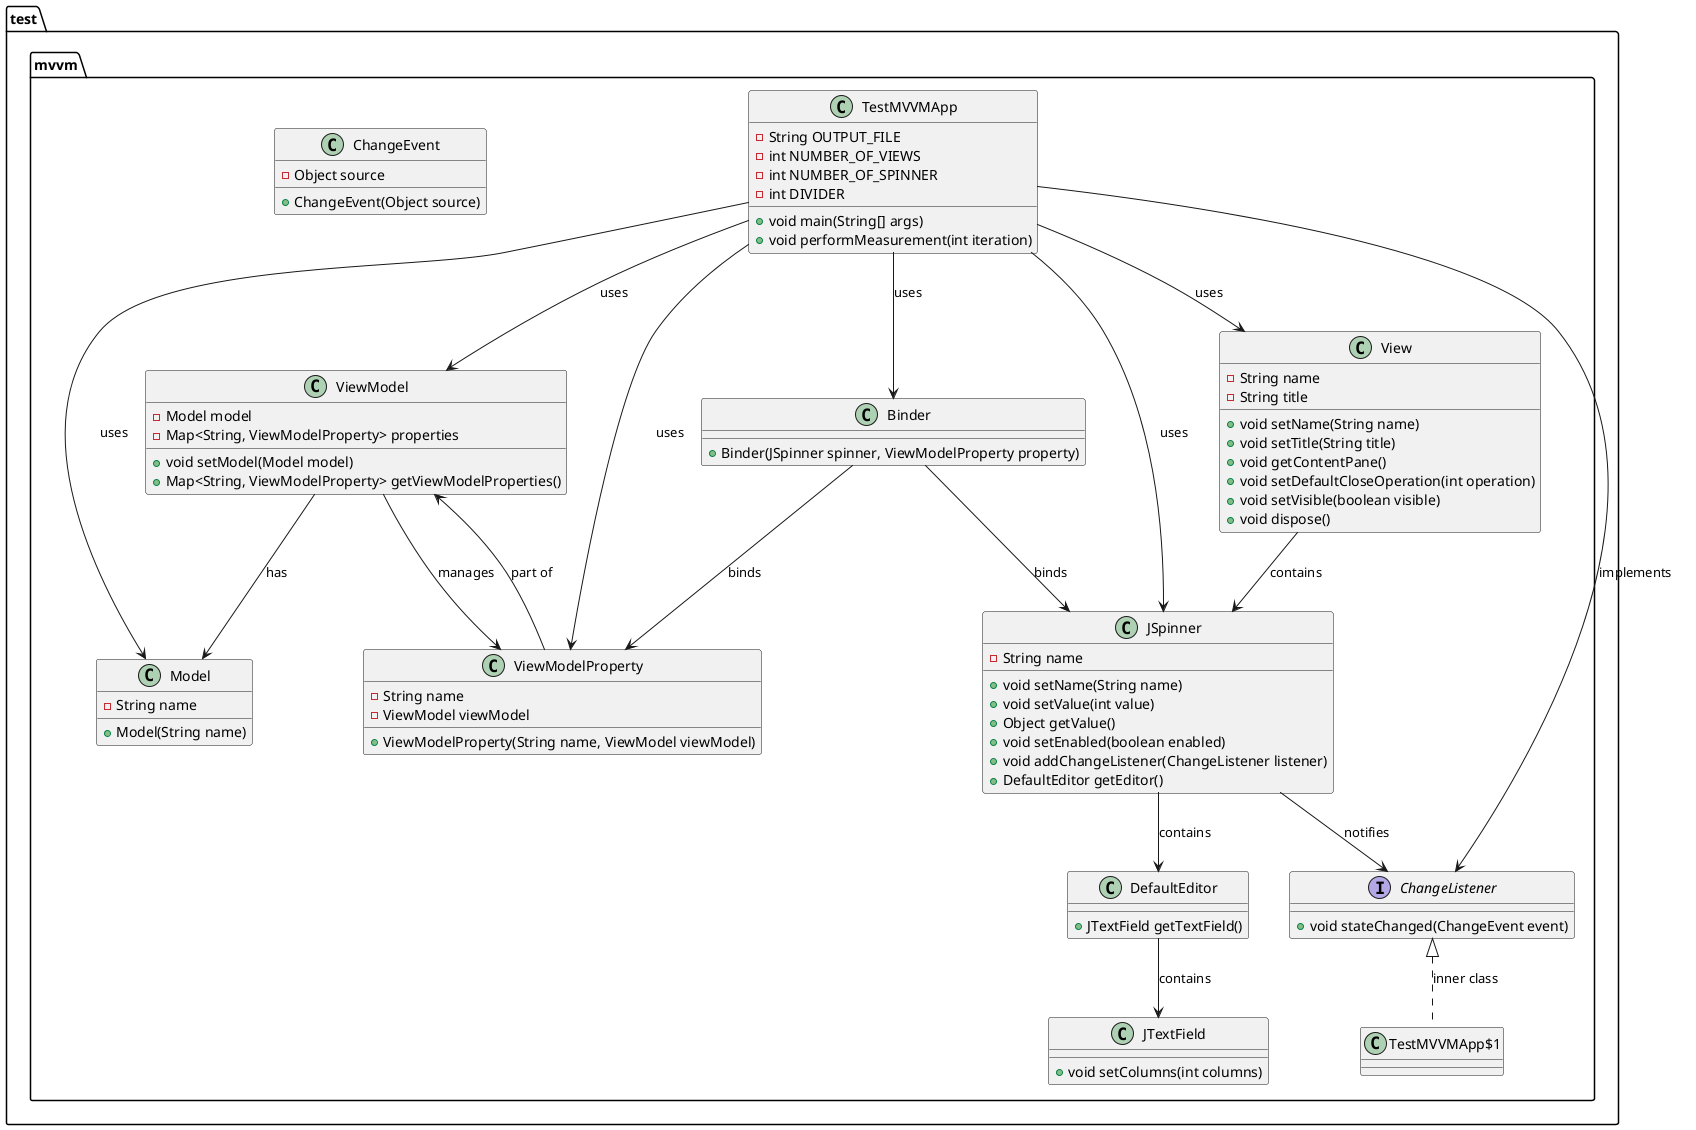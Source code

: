 @startuml
package test.mvvm {
    class TestMVVMApp {
        - String OUTPUT_FILE
        - int NUMBER_OF_VIEWS
        - int NUMBER_OF_SPINNER
        - int DIVIDER
        + void main(String[] args)
        + void performMeasurement(int iteration)
    }

    class Model {
        - String name
        + Model(String name)
    }

    class ViewModel {
        - Model model
        - Map<String, ViewModelProperty> properties
        + void setModel(Model model)
        + Map<String, ViewModelProperty> getViewModelProperties()
    }

    class View {
        - String name
        - String title
        + void setName(String name)
        + void setTitle(String title)
        + void getContentPane()
        + void setDefaultCloseOperation(int operation)
        + void setVisible(boolean visible)
        + void dispose()
    }

    class JSpinner {
        - String name
        + void setName(String name)
        + void setValue(int value)
        + Object getValue()
        + void setEnabled(boolean enabled)
        + void addChangeListener(ChangeListener listener)
        + DefaultEditor getEditor()
    }

    class Binder {
        + Binder(JSpinner spinner, ViewModelProperty property)
    }

    class ViewModelProperty {
        - String name
        - ViewModel viewModel
        + ViewModelProperty(String name, ViewModel viewModel)
    }

    interface ChangeListener {
        + void stateChanged(ChangeEvent event)
    }

    class ChangeEvent {
        - Object source
        + ChangeEvent(Object source)
    }

    class DefaultEditor {
        + JTextField getTextField()
    }

    class JTextField {
        + void setColumns(int columns)
    }

    TestMVVMApp --> Model : uses
    TestMVVMApp --> ViewModel : uses
    TestMVVMApp --> View : uses
    TestMVVMApp --> JSpinner : uses
    TestMVVMApp --> Binder : uses
    TestMVVMApp --> ViewModelProperty : uses
    TestMVVMApp --> ChangeListener : implements
    
    ViewModel --> Model : has
    ViewModel --> ViewModelProperty : manages
    View --> JSpinner : contains
    JSpinner --> ChangeListener : notifies
    JSpinner --> DefaultEditor : contains
    DefaultEditor --> JTextField : contains
    Binder --> JSpinner : binds
    Binder --> ViewModelProperty : binds
    ViewModelProperty --> ViewModel : part of

    ChangeListener <|.. TestMVVMApp$1 : inner class
}

@enduml
